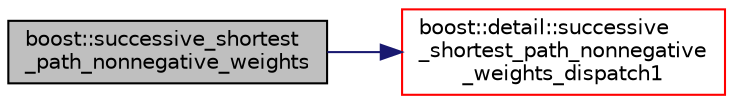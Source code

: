 digraph "boost::successive_shortest_path_nonnegative_weights"
{
  edge [fontname="Helvetica",fontsize="10",labelfontname="Helvetica",labelfontsize="10"];
  node [fontname="Helvetica",fontsize="10",shape=record];
  rankdir="LR";
  Node1 [label="boost::successive_shortest\l_path_nonnegative_weights",height=0.2,width=0.4,color="black", fillcolor="grey75", style="filled", fontcolor="black"];
  Node1 -> Node2 [color="midnightblue",fontsize="10",style="solid",fontname="Helvetica"];
  Node2 [label="boost::detail::successive\l_shortest_path_nonnegative\l_weights_dispatch1",height=0.2,width=0.4,color="red", fillcolor="white", style="filled",URL="$namespaceboost_1_1detail.html#ae4c881516a50abe3794d9464a222f2b0"];
}
